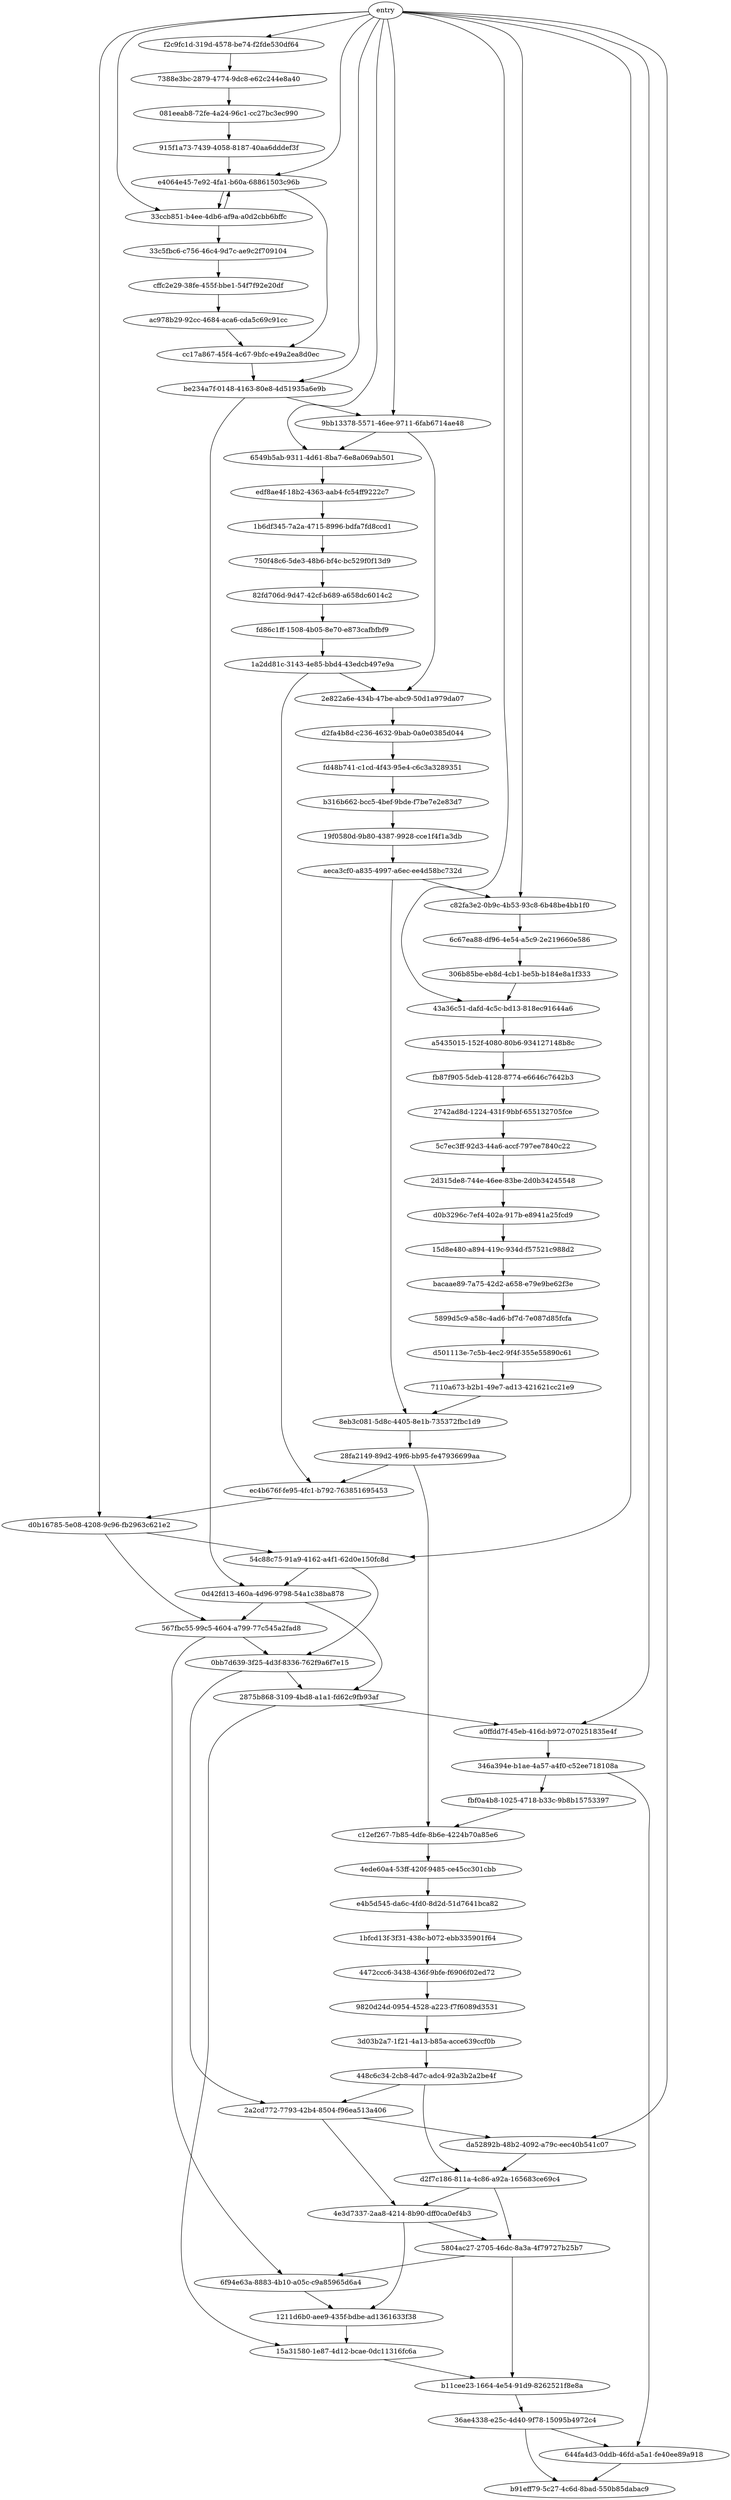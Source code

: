 strict digraph  {
entry [call="CallsNode(id=UUID('0d71bf04-ea70-4cd6-9f62-76508ac43a15'), call=IOCall(index=-1, func='entry', in_fd=None, out_fd=None, args={}, effect=<IODescFunc.NONE: 4>))"];
"f2c9fc1d-319d-4578-be74-f2fde530df64" [call="CallsNode(id=UUID('f2c9fc1d-319d-4578-be74-f2fde530df64'), call=IOCall(index=0, func='read', in_fd=IODesc(typ=<IOConstructType.UNKNOWN: 10>, fd=4, desc=None, internal=None), out_fd=None, args={'fd': '0x4', 'buf': '0x7fff30725bef', 'count': '0x1'}, effect=<IODescFunc.NONE: 4>))"];
"7388e3bc-2879-4774-9dc8-e62c244e8a40" [call="CallsNode(id=UUID('7388e3bc-2879-4774-9dc8-e62c244e8a40'), call=IOCall(index=1, func='read', in_fd=IODesc(typ=<IOConstructType.UNKNOWN: 10>, fd=4, desc=None, internal=None), out_fd=None, args={'fd': '0x4', 'buf': '0x7fff30725bef', 'count': '0x1'}, effect=<IODescFunc.NONE: 4>))"];
"081eeab8-72fe-4a24-96c1-cc27bc3ec990" [call="CallsNode(id=UUID('081eeab8-72fe-4a24-96c1-cc27bc3ec990'), call=IOCall(index=2, func='read', in_fd=IODesc(typ=<IOConstructType.UNKNOWN: 10>, fd=4, desc=None, internal=None), out_fd=None, args={'fd': '0x4', 'buf': '0x7fff30725bef', 'count': '0x1'}, effect=<IODescFunc.NONE: 4>))"];
"915f1a73-7439-4058-8187-40aa6dddef3f" [call="CallsNode(id=UUID('915f1a73-7439-4058-8187-40aa6dddef3f'), call=IOCall(index=3, func='close', in_fd=IODesc(typ=<IOConstructType.UNKNOWN: 10>, fd=4, desc=None, internal=None), out_fd=None, args={'fd': '0x4'}, effect=<IODescFunc.NONE: 4>))"];
"e4064e45-7e92-4fa1-b60a-68861503c96b" [call="CallsNode(id=UUID('e4064e45-7e92-4fa1-b60a-68861503c96b'), call=IOCall(index=6, func='open', in_fd=None, out_fd=[IODesc(typ=<IOConstructType.UNKNOWN: 10>, fd=4, desc=None, internal=None)], args={'pathname': '\"/home/seth/.ssh/known_hosts\"', 'flags': '0x441'}, effect=<IODescFunc.NONE: 4>))"];
"33ccb851-b4ee-4db6-af9a-a0d2cbb6bffc" [call="CallsNode(id=UUID('33ccb851-b4ee-4db6-af9a-a0d2cbb6bffc'), call=IOCall(index=7, func='fopen', in_fd=None, out_fd=[IODesc(typ=<IOConstructType.UNKNOWN: 10>, fd=94776659502928, desc=None, internal=None)], args={'pathname': '\"/home/seth/.ssh/known_hosts\"', 'mode': '\"a\"'}, effect=<IODescFunc.NONE: 4>))"];
"33c5fbc6-c756-46c4-9d7c-ae9c2f709104" [call="CallsNode(id=UUID('33c5fbc6-c756-46c4-9d7c-ae9c2f709104'), call=IOCall(index=8, func='fwrite', in_fd=IODesc(typ=<IOConstructType.UNKNOWN: 10>, fd=94776659502928, desc=None, internal=None), out_fd=None, args={'ptr': '0x5632e9202550', 'size': '0xa0', 'nmemb': '0x1', 'stream': '0x5632e91f6750'}, effect=<IODescFunc.NONE: 4>))"];
"cffc2e29-38fe-455f-bbe1-54f7f92e20df" [call="CallsNode(id=UUID('cffc2e29-38fe-455f-bbe1-54f7f92e20df'), call=IOCall(index=9, func='fputc', in_fd=IODesc(typ=<IOConstructType.UNKNOWN: 10>, fd=94776659502928, desc=None, internal=None), out_fd=None, args={'c': '0xa', 'stream': '0x5632e91f6750'}, effect=<IODescFunc.NONE: 4>))"];
"ac978b29-92cc-4684-aca6-cda5c69c91cc" [call="CallsNode(id=UUID('ac978b29-92cc-4684-aca6-cda5c69c91cc'), call=IOCall(index=10, func='fclose', in_fd=IODesc(typ=<IOConstructType.UNKNOWN: 10>, fd=94776659502928, desc=None, internal=None), out_fd=None, args={'stream': '0x5632e91f6750'}, effect=<IODescFunc.NONE: 4>))"];
"cc17a867-45f4-4c67-9bfc-e49a2ea8d0ec" [call="CallsNode(id=UUID('cc17a867-45f4-4c67-9bfc-e49a2ea8d0ec'), call=IOCall(index=11, func='write', in_fd=IODesc(typ=<IOConstructType.UNKNOWN: 10>, fd=4, desc=None, internal=None), out_fd=None, args={'fd': '0x4', 'buf': '0x5632e9201540', 'count': '0xde'}, effect=<IODescFunc.NONE: 4>))"];
"be234a7f-0148-4163-80e8-4d51935a6e9b" [call="CallsNode(id=UUID('be234a7f-0148-4163-80e8-4d51935a6e9b'), call=IOCall(index=12, func='write', in_fd=IODesc(typ=<IOConstructType.STDERR: 9>, fd=2, desc='standard error, inherited', internal=None), out_fd=None, args={'fd': '0x2', 'buf': '0x7fff30725e50', 'count': '0x51'}, effect=<IODescFunc.NONE: 4>))"];
"9bb13378-5571-46ee-9711-6fab6714ae48" [call="CallsNode(id=UUID('9bb13378-5571-46ee-9711-6fab6714ae48'), call=IOCall(index=13, func='write', in_fd=IODesc(typ=<IOConstructType.UNKNOWN: 10>, fd=3, desc=None, internal=None), out_fd=None, args={'fd': '0x3', 'buf': '0x5632e91ffa90', 'count': '0x10'}, effect=<IODescFunc.NONE: 4>))"];
"6549b5ab-9311-4d61-8ba7-6e8a069ab501" [call="CallsNode(id=UUID('6549b5ab-9311-4d61-8ba7-6e8a069ab501'), call=IOCall(index=15, func='socket', in_fd=None, out_fd=[IODesc(typ=<IOConstructType.UNKNOWN: 10>, fd=4, desc=None, internal=None)], args={'domain': '0x1', 'type': '0x1', 'protocol': '0x0'}, effect=<IODescFunc.NONE: 4>))"];
"edf8ae4f-18b2-4363-aab4-fc54ff9222c7" [call="CallsNode(id=UUID('edf8ae4f-18b2-4363-aab4-fc54ff9222c7'), call=IOCall(index=16, func='fcntl', in_fd=IODesc(typ=<IOConstructType.UNKNOWN: 10>, fd=4, desc=None, internal=None), out_fd=None, args={'fd': '0x4', 'cmd': '0x2', 'arg': '0x1'}, effect=<IODescFunc.NONE: 4>))"];
"1b6df345-7a2a-4715-8996-bdfa7fd8ccd1" [call="CallsNode(id=UUID('1b6df345-7a2a-4715-8996-bdfa7fd8ccd1'), call=IOCall(index=17, func='connect', in_fd=IODesc(typ=<IOConstructType.UNKNOWN: 10>, fd=4, desc=None, internal=None), out_fd=None, args={'sockfd': '0x4', 'addr': '0x7fff307279a0', 'addrlen': '0x6e'}, effect=<IODescFunc.NONE: 4>))"];
"750f48c6-5de3-48b6-bf4c-bc529f0f13d9" [call="CallsNode(id=UUID('750f48c6-5de3-48b6-bf4c-bc529f0f13d9'), call=IOCall(index=18, func='write', in_fd=IODesc(typ=<IOConstructType.UNKNOWN: 10>, fd=4, desc=None, internal=None), out_fd=None, args={'fd': '0x4', 'buf': '0x7fff30727560', 'count': '0x4'}, effect=<IODescFunc.NONE: 4>))"];
"82fd706d-9d47-42cf-b689-a658dc6014c2" [call="CallsNode(id=UUID('82fd706d-9d47-42cf-b689-a658dc6014c2'), call=IOCall(index=19, func='write', in_fd=IODesc(typ=<IOConstructType.UNKNOWN: 10>, fd=4, desc=None, internal=None), out_fd=None, args={'fd': '0x4', 'buf': '0x5632e9200c00', 'count': '0x1'}, effect=<IODescFunc.NONE: 4>))"];
"fd86c1ff-1508-4b05-8e70-e873cafbfbf9" [call="CallsNode(id=UUID('fd86c1ff-1508-4b05-8e70-e873cafbfbf9'), call=IOCall(index=20, func='read', in_fd=IODesc(typ=<IOConstructType.UNKNOWN: 10>, fd=4, desc=None, internal=None), out_fd=None, args={'fd': '0x4', 'buf': '0x7fff30727560', 'count': '0x4'}, effect=<IODescFunc.NONE: 4>))"];
"1a2dd81c-3143-4e85-bbd4-43edcb497e9a" [call="CallsNode(id=UUID('1a2dd81c-3143-4e85-bbd4-43edcb497e9a'), call=IOCall(index=21, func='read', in_fd=IODesc(typ=<IOConstructType.UNKNOWN: 10>, fd=4, desc=None, internal=None), out_fd=None, args={'fd': '0x4', 'buf': '0x7fff30727560', 'count': '0x54'}, effect=<IODescFunc.NONE: 4>))"];
"2e822a6e-434b-47be-abc9-50d1a979da07" [call="CallsNode(id=UUID('2e822a6e-434b-47be-abc9-50d1a979da07'), call=IOCall(index=22, func='write', in_fd=IODesc(typ=<IOConstructType.UNKNOWN: 10>, fd=3, desc=None, internal=None), out_fd=None, args={'fd': '0x3', 'buf': '0x5632e91ffa90', 'count': '0x2c'}, effect=<IODescFunc.NONE: 4>))"];
"d2fa4b8d-c236-4632-9bab-0a0e0385d044" [call="CallsNode(id=UUID('d2fa4b8d-c236-4632-9bab-0a0e0385d044'), call=IOCall(index=23, func='read', in_fd=IODesc(typ=<IOConstructType.UNKNOWN: 10>, fd=3, desc=None, internal=None), out_fd=None, args={'fd': '0x3', 'buf': '0x7fff30725990', 'count': '0x2000'}, effect=<IODescFunc.NONE: 4>))"];
"fd48b741-c1cd-4f43-95e4-c6c3a3289351" [call="CallsNode(id=UUID('fd48b741-c1cd-4f43-95e4-c6c3a3289351'), call=IOCall(index=24, func='write', in_fd=IODesc(typ=<IOConstructType.UNKNOWN: 10>, fd=3, desc=None, internal=None), out_fd=None, args={'fd': '0x3', 'buf': '0x5632e91ffa90', 'count': '0x44'}, effect=<IODescFunc.NONE: 4>))"];
"b316b662-bcc5-4bef-9bde-f7be7e2e83d7" [call="CallsNode(id=UUID('b316b662-bcc5-4bef-9bde-f7be7e2e83d7'), call=IOCall(index=25, func='read', in_fd=IODesc(typ=<IOConstructType.UNKNOWN: 10>, fd=3, desc=None, internal=None), out_fd=None, args={'fd': '0x3', 'buf': '0x7fff30725990', 'count': '0x2000'}, effect=<IODescFunc.NONE: 4>))"];
"19f0580d-9b80-4387-9928-cce1f4f1a3db" [call="CallsNode(id=UUID('19f0580d-9b80-4387-9928-cce1f4f1a3db'), call=IOCall(index=26, func='write', in_fd=IODesc(typ=<IOConstructType.UNKNOWN: 10>, fd=3, desc=None, internal=None), out_fd=None, args={'fd': '0x3', 'buf': '0x5632e91ffa90', 'count': '0x8c'}, effect=<IODescFunc.NONE: 4>))"];
"aeca3cf0-a835-4997-a6ec-ee4d58bc732d" [call="CallsNode(id=UUID('aeca3cf0-a835-4997-a6ec-ee4d58bc732d'), call=IOCall(index=27, func='read', in_fd=IODesc(typ=<IOConstructType.UNKNOWN: 10>, fd=3, desc=None, internal=None), out_fd=None, args={'fd': '0x3', 'buf': '0x7fff30725990', 'count': '0x2000'}, effect=<IODescFunc.NONE: 4>))"];
"c82fa3e2-0b9c-4b53-93c8-6b48be4bb1f0" [call="CallsNode(id=UUID('c82fa3e2-0b9c-4b53-93c8-6b48be4bb1f0'), call=IOCall(index=29, func='open', in_fd=None, out_fd=[IODesc(typ=<IOConstructType.UNKNOWN: 10>, fd=6, desc=None, internal=None)], args={'pathname': '\"/dev/tty\"', 'flags': '0x2'}, effect=<IODescFunc.NONE: 4>))"];
"6c67ea88-df96-4e54-a5c9-2e219660e586" [call="CallsNode(id=UUID('6c67ea88-df96-4e54-a5c9-2e219660e586'), call=IOCall(index=30, func='write', in_fd=IODesc(typ=<IOConstructType.UNKNOWN: 10>, fd=6, desc=None, internal=None), out_fd=None, args={'fd': '0x6', 'buf': '0x7fff307274b3', 'count': '0x1'}, effect=<IODescFunc.NONE: 4>))"];
"306b85be-eb8d-4cb1-be5b-b184e8a1f333" [call="CallsNode(id=UUID('306b85be-eb8d-4cb1-be5b-b184e8a1f333'), call=IOCall(index=31, func='close', in_fd=IODesc(typ=<IOConstructType.UNKNOWN: 10>, fd=6, desc=None, internal=None), out_fd=None, args={'fd': '0x6'}, effect=<IODescFunc.NONE: 4>))"];
"43a36c51-dafd-4c5c-bd13-818ec91644a6" [call="CallsNode(id=UUID('43a36c51-dafd-4c5c-bd13-818ec91644a6'), call=IOCall(index=33, func='open', in_fd=None, out_fd=[IODesc(typ=<IOConstructType.UNKNOWN: 10>, fd=6, desc=None, internal=None)], args={'pathname': '\"/dev/tty\"', 'flags': '0x2'}, effect=<IODescFunc.NONE: 4>))"];
"a5435015-152f-4080-80b6-934127148b8c" [call="CallsNode(id=UUID('a5435015-152f-4080-80b6-934127148b8c'), call=IOCall(index=34, func='write', in_fd=IODesc(typ=<IOConstructType.UNKNOWN: 10>, fd=6, desc=None, internal=None), out_fd=None, args={'fd': '0x6', 'buf': '0x5632e9201660', 'count': '0x23'}, effect=<IODescFunc.NONE: 4>))"];
"fb87f905-5deb-4128-8774-e6646c7642b3" [call="CallsNode(id=UUID('fb87f905-5deb-4128-8774-e6646c7642b3'), call=IOCall(index=35, func='read', in_fd=IODesc(typ=<IOConstructType.UNKNOWN: 10>, fd=6, desc=None, internal=None), out_fd=None, args={'fd': '0x6', 'buf': '0x7fff30726daf', 'count': '0x1'}, effect=<IODescFunc.NONE: 4>))"];
"2742ad8d-1224-431f-9bbf-655132705fce" [call="CallsNode(id=UUID('2742ad8d-1224-431f-9bbf-655132705fce'), call=IOCall(index=36, func='read', in_fd=IODesc(typ=<IOConstructType.UNKNOWN: 10>, fd=6, desc=None, internal=None), out_fd=None, args={'fd': '0x6', 'buf': '0x7fff30726daf', 'count': '0x1'}, effect=<IODescFunc.NONE: 4>))"];
"5c7ec3ff-92d3-44a6-accf-797ee7840c22" [call="CallsNode(id=UUID('5c7ec3ff-92d3-44a6-accf-797ee7840c22'), call=IOCall(index=37, func='read', in_fd=IODesc(typ=<IOConstructType.UNKNOWN: 10>, fd=6, desc=None, internal=None), out_fd=None, args={'fd': '0x6', 'buf': '0x7fff30726daf', 'count': '0x1'}, effect=<IODescFunc.NONE: 4>))"];
"2d315de8-744e-46ee-83be-2d0b34245548" [call="CallsNode(id=UUID('2d315de8-744e-46ee-83be-2d0b34245548'), call=IOCall(index=38, func='read', in_fd=IODesc(typ=<IOConstructType.UNKNOWN: 10>, fd=6, desc=None, internal=None), out_fd=None, args={'fd': '0x6', 'buf': '0x7fff30726daf', 'count': '0x1'}, effect=<IODescFunc.NONE: 4>))"];
"d0b3296c-7ef4-402a-917b-e8941a25fcd9" [call="CallsNode(id=UUID('d0b3296c-7ef4-402a-917b-e8941a25fcd9'), call=IOCall(index=39, func='read', in_fd=IODesc(typ=<IOConstructType.UNKNOWN: 10>, fd=6, desc=None, internal=None), out_fd=None, args={'fd': '0x6', 'buf': '0x7fff30726daf', 'count': '0x1'}, effect=<IODescFunc.NONE: 4>))"];
"15d8e480-a894-419c-934d-f57521c988d2" [call="CallsNode(id=UUID('15d8e480-a894-419c-934d-f57521c988d2'), call=IOCall(index=40, func='read', in_fd=IODesc(typ=<IOConstructType.UNKNOWN: 10>, fd=6, desc=None, internal=None), out_fd=None, args={'fd': '0x6', 'buf': '0x7fff30726daf', 'count': '0x1'}, effect=<IODescFunc.NONE: 4>))"];
"bacaae89-7a75-42d2-a658-e79e9be62f3e" [call="CallsNode(id=UUID('bacaae89-7a75-42d2-a658-e79e9be62f3e'), call=IOCall(index=41, func='read', in_fd=IODesc(typ=<IOConstructType.UNKNOWN: 10>, fd=6, desc=None, internal=None), out_fd=None, args={'fd': '0x6', 'buf': '0x7fff30726daf', 'count': '0x1'}, effect=<IODescFunc.NONE: 4>))"];
"5899d5c9-a58c-4ad6-bf7d-7e087d85fcfa" [call="CallsNode(id=UUID('5899d5c9-a58c-4ad6-bf7d-7e087d85fcfa'), call=IOCall(index=42, func='read', in_fd=IODesc(typ=<IOConstructType.UNKNOWN: 10>, fd=6, desc=None, internal=None), out_fd=None, args={'fd': '0x6', 'buf': '0x7fff30726daf', 'count': '0x1'}, effect=<IODescFunc.NONE: 4>))"];
"d501113e-7c5b-4ec2-9f4f-355e55890c61" [call="CallsNode(id=UUID('d501113e-7c5b-4ec2-9f4f-355e55890c61'), call=IOCall(index=43, func='write', in_fd=IODesc(typ=<IOConstructType.UNKNOWN: 10>, fd=6, desc=None, internal=None), out_fd=None, args={'fd': '0x6', 'buf': '0x5632e777a67e', 'count': '0x1'}, effect=<IODescFunc.NONE: 4>))"];
"7110a673-b2b1-49e7-ad13-421621cc21e9" [call="CallsNode(id=UUID('7110a673-b2b1-49e7-ad13-421621cc21e9'), call=IOCall(index=44, func='close', in_fd=IODesc(typ=<IOConstructType.UNKNOWN: 10>, fd=6, desc=None, internal=None), out_fd=None, args={'fd': '0x6'}, effect=<IODescFunc.NONE: 4>))"];
"8eb3c081-5d8c-4405-8e1b-735372fbc1d9" [call="CallsNode(id=UUID('8eb3c081-5d8c-4405-8e1b-735372fbc1d9'), call=IOCall(index=45, func='write', in_fd=IODesc(typ=<IOConstructType.UNKNOWN: 10>, fd=3, desc=None, internal=None), out_fd=None, args={'fd': '0x3', 'buf': '0x5632e91ffa90', 'count': '0x94'}, effect=<IODescFunc.NONE: 4>))"];
"28fa2149-89d2-49f6-bb95-fe47936699aa" [call="CallsNode(id=UUID('28fa2149-89d2-49f6-bb95-fe47936699aa'), call=IOCall(index=46, func='read', in_fd=IODesc(typ=<IOConstructType.UNKNOWN: 10>, fd=3, desc=None, internal=None), out_fd=None, args={'fd': '0x3', 'buf': '0x7fff30725990', 'count': '0x2000'}, effect=<IODescFunc.NONE: 4>))"];
"ec4b676f-fe95-4fc1-b792-763851695453" [call="CallsNode(id=UUID('ec4b676f-fe95-4fc1-b792-763851695453'), call=IOCall(index=47, func='close', in_fd=IODesc(typ=<IOConstructType.UNKNOWN: 10>, fd=4, desc=None, internal=None), out_fd=None, args={'fd': '0x4'}, effect=<IODescFunc.NONE: 4>))"];
"d0b16785-5e08-4208-9c96-fb2963c621e2" [call="CallsNode(id=UUID('d0b16785-5e08-4208-9c96-fb2963c621e2'), call=IOCall(index=49, func='dup', in_fd=IODesc(typ=<IOConstructType.STDIN: 7>, fd=0, desc='standard input, inherited', internal=None), out_fd=[IODesc(typ=<IOConstructType.UNKNOWN: 10>, fd=4, desc=None, internal=None)], args={'oldfd': '0x0'}, effect=<IODescFunc.NONE: 4>))"];
"54c88c75-91a9-4162-a4f1-62d0e150fc8d" [call="CallsNode(id=UUID('54c88c75-91a9-4162-a4f1-62d0e150fc8d'), call=IOCall(index=51, func='dup', in_fd=IODesc(typ=<IOConstructType.STDOUT: 8>, fd=1, desc='standard output, inherited', internal=None), out_fd=[IODesc(typ=<IOConstructType.UNKNOWN: 10>, fd=6, desc=None, internal=None)], args={'oldfd': '0x1'}, effect=<IODescFunc.NONE: 4>))"];
"0d42fd13-460a-4d96-9798-54a1c38ba878" [call="CallsNode(id=UUID('0d42fd13-460a-4d96-9798-54a1c38ba878'), call=IOCall(index=53, func='dup', in_fd=IODesc(typ=<IOConstructType.STDERR: 9>, fd=2, desc='standard error, inherited', internal=None), out_fd=[IODesc(typ=<IOConstructType.UNKNOWN: 10>, fd=7, desc=None, internal=None)], args={'oldfd': '0x2'}, effect=<IODescFunc.NONE: 4>))"];
"567fbc55-99c5-4604-a799-77c545a2fad8" [call="CallsNode(id=UUID('567fbc55-99c5-4604-a799-77c545a2fad8'), call=IOCall(index=54, func='fcntl', in_fd=IODesc(typ=<IOConstructType.UNKNOWN: 10>, fd=4, desc=None, internal=None), out_fd=None, args={'fd': '0x4', 'cmd': '0x2', 'arg': '0x1'}, effect=<IODescFunc.NONE: 4>))"];
"0bb7d639-3f25-4d3f-8336-762f9a6f7e15" [call="CallsNode(id=UUID('0bb7d639-3f25-4d3f-8336-762f9a6f7e15'), call=IOCall(index=55, func='fcntl', in_fd=IODesc(typ=<IOConstructType.UNKNOWN: 10>, fd=6, desc=None, internal=None), out_fd=None, args={'fd': '0x6', 'cmd': '0x2', 'arg': '0x1'}, effect=<IODescFunc.NONE: 4>))"];
"2875b868-3109-4bd8-a1a1-fd62c9fb93af" [call="CallsNode(id=UUID('2875b868-3109-4bd8-a1a1-fd62c9fb93af'), call=IOCall(index=56, func='fcntl', in_fd=IODesc(typ=<IOConstructType.UNKNOWN: 10>, fd=7, desc=None, internal=None), out_fd=None, args={'fd': '0x7', 'cmd': '0x2', 'arg': '0x1'}, effect=<IODescFunc.NONE: 4>))"];
"a0ffdd7f-45eb-416d-b972-070251835e4f" [call="CallsNode(id=UUID('a0ffdd7f-45eb-416d-b972-070251835e4f'), call=IOCall(index=58, func='open', in_fd=None, out_fd=[IODesc(typ=<IOConstructType.UNKNOWN: 10>, fd=8, desc=None, internal=None)], args={'pathname': '\"/dev/null\"', 'flags': '0x1'}, effect=<IODescFunc.NONE: 4>))"];
"346a394e-b1ae-4a57-a4f0-c52ee718108a" [call="CallsNode(id=UUID('346a394e-b1ae-4a57-a4f0-c52ee718108a'), call=IOCall(index=59, func='dup2', in_fd=IODesc(typ=<IOConstructType.UNKNOWN: 10>, fd=8, desc=None, internal=None), out_fd=[IODesc(typ=<IOConstructType.UNKNOWN: 10>, fd=1, desc=None, internal=None)], args={'oldfd': '0x8', 'newfd': '0x1'}, effect=<IODescFunc.NONE: 4>))"];
"fbf0a4b8-1025-4718-b33c-9b8b15753397" [call="CallsNode(id=UUID('fbf0a4b8-1025-4718-b33c-9b8b15753397'), call=IOCall(index=60, func='close', in_fd=IODesc(typ=<IOConstructType.UNKNOWN: 10>, fd=8, desc=None, internal=None), out_fd=None, args={'fd': '0x8'}, effect=<IODescFunc.NONE: 4>))"];
"c12ef267-7b85-4dfe-8b6e-4224b70a85e6" [call="CallsNode(id=UUID('c12ef267-7b85-4dfe-8b6e-4224b70a85e6'), call=IOCall(index=61, func='write', in_fd=IODesc(typ=<IOConstructType.UNKNOWN: 10>, fd=3, desc=None, internal=None), out_fd=None, args={'fd': '0x3', 'buf': '0x5632e91ffa90', 'count': '0x70'}, effect=<IODescFunc.NONE: 4>))"];
"4ede60a4-53ff-420f-9485-ce45cc301cbb" [call="CallsNode(id=UUID('4ede60a4-53ff-420f-9485-ce45cc301cbb'), call=IOCall(index=62, func='read', in_fd=IODesc(typ=<IOConstructType.UNKNOWN: 10>, fd=3, desc=None, internal=None), out_fd=None, args={'fd': '0x3', 'buf': '0x7fff30725aa0', 'count': '0x2000'}, effect=<IODescFunc.NONE: 4>))"];
"e4b5d545-da6c-4fd0-8d2d-51d7641bca82" [call="CallsNode(id=UUID('e4b5d545-da6c-4fd0-8d2d-51d7641bca82'), call=IOCall(index=63, func='getsockopt', in_fd=IODesc(typ=<IOConstructType.UNKNOWN: 10>, fd=3, desc=None, internal=None), out_fd=None, args={'sockfd': '0x3', 'level': '0x6', 'optname': '0x1', 'optval': '0x7fff30727990', 'optlen': '0x7fff30727994'}, effect=<IODescFunc.NONE: 4>))"];
"1bfcd13f-3f31-438c-b072-ebb335901f64" [call="CallsNode(id=UUID('1bfcd13f-3f31-438c-b072-ebb335901f64'), call=IOCall(index=64, func='setsockopt', in_fd=IODesc(typ=<IOConstructType.UNKNOWN: 10>, fd=3, desc=None, internal=None), out_fd=None, args={'sockfd': '0x3', 'level': '0x6', 'optname': '0x1', 'optval': '0x7fff30727990', 'optlen': '0x4'}, effect=<IODescFunc.NONE: 4>))"];
"4472ccc6-3438-436f-9bfe-f6906f02ed72" [call="CallsNode(id=UUID('4472ccc6-3438-436f-9bfe-f6906f02ed72'), call=IOCall(index=65, func='setsockopt', in_fd=IODesc(typ=<IOConstructType.UNKNOWN: 10>, fd=3, desc=None, internal=None), out_fd=None, args={'sockfd': '0x3', 'level': '0x0', 'optname': '0x1', 'optval': '0x7fff307279dc', 'optlen': '0x4'}, effect=<IODescFunc.NONE: 4>))"];
"9820d24d-0954-4528-a223-f7f6089d3531" [call="CallsNode(id=UUID('9820d24d-0954-4528-a223-f7f6089d3531'), call=IOCall(index=66, func='write', in_fd=IODesc(typ=<IOConstructType.UNKNOWN: 10>, fd=3, desc=None, internal=None), out_fd=None, args={'fd': '0x3', 'buf': '0x5632e91ffa90', 'count': '0x324'}, effect=<IODescFunc.NONE: 4>))"];
"3d03b2a7-1f21-4a13-b85a-acce639ccf0b" [call="CallsNode(id=UUID('3d03b2a7-1f21-4a13-b85a-acce639ccf0b'), call=IOCall(index=67, func='read', in_fd=IODesc(typ=<IOConstructType.UNKNOWN: 10>, fd=3, desc=None, internal=None), out_fd=None, args={'fd': '0x3', 'buf': '0x7fff30725aa0', 'count': '0x2000'}, effect=<IODescFunc.NONE: 4>))"];
"448c6c34-2cb8-4d7c-adc4-92a3b2a2be4f" [call="CallsNode(id=UUID('448c6c34-2cb8-4d7c-adc4-92a3b2a2be4f'), call=IOCall(index=68, func='read', in_fd=IODesc(typ=<IOConstructType.UNKNOWN: 10>, fd=3, desc=None, internal=None), out_fd=None, args={'fd': '0x3', 'buf': '0x7fff30725aa0', 'count': '0x2000'}, effect=<IODescFunc.NONE: 4>))"];
"2a2cd772-7793-42b4-8504-f96ea513a406" [call="CallsNode(id=UUID('2a2cd772-7793-42b4-8504-f96ea513a406'), call=IOCall(index=69, func='write', in_fd=IODesc(typ=<IOConstructType.UNKNOWN: 10>, fd=6, desc=None, internal=None), out_fd=None, args={'fd': '0x6', 'buf': '0x5632e92001b0', 'count': '0x7e'}, effect=<IODescFunc.NONE: 4>))"];
"da52892b-48b2-4092-a79c-eec40b541c07" [call="CallsNode(id=UUID('da52892b-48b2-4092-a79c-eec40b541c07'), call=IOCall(index=70, func='madvise', in_fd=None, out_fd=None, args={'addr': '0x7fdbc67fd000', 'length': '0x7fb000', 'advice': '0x4'}, effect=<IODescFunc.NONE: 4>))"];
"d2f7c186-811a-4c86-a92a-165683ce69c4" [call="CallsNode(id=UUID('d2f7c186-811a-4c86-a92a-165683ce69c4'), call=IOCall(index=71, func='read', in_fd=IODesc(typ=<IOConstructType.UNKNOWN: 10>, fd=3, desc=None, internal=None), out_fd=None, args={'fd': '0x3', 'buf': '0x7fff30725aa0', 'count': '0x2000'}, effect=<IODescFunc.NONE: 4>))"];
"4e3d7337-2aa8-4214-8b90-dff0ca0ef4b3" [call="CallsNode(id=UUID('4e3d7337-2aa8-4214-8b90-dff0ca0ef4b3'), call=IOCall(index=72, func='write', in_fd=IODesc(typ=<IOConstructType.UNKNOWN: 10>, fd=6, desc=None, internal=None), out_fd=None, args={'fd': '0x6', 'buf': '0x5632e92001b0', 'count': '0x7e'}, effect=<IODescFunc.NONE: 4>))"];
"5804ac27-2705-46dc-8a3a-4f79727b25b7" [call="CallsNode(id=UUID('5804ac27-2705-46dc-8a3a-4f79727b25b7'), call=IOCall(index=73, func='read', in_fd=IODesc(typ=<IOConstructType.UNKNOWN: 10>, fd=3, desc=None, internal=None), out_fd=None, args={'fd': '0x3', 'buf': '0x7fff30725aa0', 'count': '0x2000'}, effect=<IODescFunc.NONE: 4>))"];
"6f94e63a-8883-4b10-a05c-c9a85965d6a4" [call="CallsNode(id=UUID('6f94e63a-8883-4b10-a05c-c9a85965d6a4'), call=IOCall(index=74, func='close', in_fd=IODesc(typ=<IOConstructType.UNKNOWN: 10>, fd=4, desc=None, internal=None), out_fd=None, args={'fd': '0x4'}, effect=<IODescFunc.NONE: 4>))"];
"1211d6b0-aee9-435f-bdbe-ad1361633f38" [call="CallsNode(id=UUID('1211d6b0-aee9-435f-bdbe-ad1361633f38'), call=IOCall(index=75, func='close', in_fd=IODesc(typ=<IOConstructType.UNKNOWN: 10>, fd=6, desc=None, internal=None), out_fd=None, args={'fd': '0x6'}, effect=<IODescFunc.NONE: 4>))"];
"15a31580-1e87-4d12-bcae-0dc11316fc6a" [call="CallsNode(id=UUID('15a31580-1e87-4d12-bcae-0dc11316fc6a'), call=IOCall(index=76, func='close', in_fd=IODesc(typ=<IOConstructType.UNKNOWN: 10>, fd=7, desc=None, internal=None), out_fd=None, args={'fd': '0x7'}, effect=<IODescFunc.NONE: 4>))"];
"b11cee23-1664-4e54-91d9-8262521f8e8a" [call="CallsNode(id=UUID('b11cee23-1664-4e54-91d9-8262521f8e8a'), call=IOCall(index=77, func='write', in_fd=IODesc(typ=<IOConstructType.UNKNOWN: 10>, fd=3, desc=None, internal=None), out_fd=None, args={'fd': '0x3', 'buf': '0x5632e91ffa90', 'count': '0x24'}, effect=<IODescFunc.NONE: 4>))"];
"36ae4338-e25c-4d40-9f78-15095b4972c4" [call="CallsNode(id=UUID('36ae4338-e25c-4d40-9f78-15095b4972c4'), call=IOCall(index=78, func='write', in_fd=IODesc(typ=<IOConstructType.UNKNOWN: 10>, fd=3, desc=None, internal=None), out_fd=None, args={'fd': '0x3', 'buf': '0x5632e91ffa90', 'count': '0x3c'}, effect=<IODescFunc.NONE: 4>))"];
"644fa4d3-0ddb-46fd-a5a1-fe40ee89a918" [call="CallsNode(id=UUID('644fa4d3-0ddb-46fd-a5a1-fe40ee89a918'), call=IOCall(index=79, func='fcntl', in_fd=IODesc(typ=<IOConstructType.UNKNOWN: 10>, fd=1, desc=None, internal=None), out_fd=None, args={'fd': '0x1', 'cmd': '0x3', 'arg': '0x0'}, effect=<IODescFunc.NONE: 4>))"];
"b91eff79-5c27-4c6d-8bad-550b85dabac9" [call="CallsNode(id=UUID('b91eff79-5c27-4c6d-8bad-550b85dabac9'), call=IOCall(index=80, func='close', in_fd=IODesc(typ=<IOConstructType.UNKNOWN: 10>, fd=3, desc=None, internal=None), out_fd=None, args={'fd': '0x3'}, effect=<IODescFunc.NONE: 4>))"];
entry -> "f2c9fc1d-319d-4578-be74-f2fde530df64"  [type="EdgeType.FOLLOW"];
entry -> "e4064e45-7e92-4fa1-b60a-68861503c96b"  [type="EdgeType.FOLLOW"];
entry -> "33ccb851-b4ee-4db6-af9a-a0d2cbb6bffc"  [type="EdgeType.FOLLOW"];
entry -> "be234a7f-0148-4163-80e8-4d51935a6e9b"  [type="EdgeType.FOLLOW"];
entry -> "9bb13378-5571-46ee-9711-6fab6714ae48"  [type="EdgeType.FOLLOW"];
entry -> "6549b5ab-9311-4d61-8ba7-6e8a069ab501"  [type="EdgeType.FOLLOW"];
entry -> "c82fa3e2-0b9c-4b53-93c8-6b48be4bb1f0"  [type="EdgeType.FOLLOW"];
entry -> "43a36c51-dafd-4c5c-bd13-818ec91644a6"  [type="EdgeType.FOLLOW"];
entry -> "d0b16785-5e08-4208-9c96-fb2963c621e2"  [type="EdgeType.FOLLOW"];
entry -> "54c88c75-91a9-4162-a4f1-62d0e150fc8d"  [type="EdgeType.FOLLOW"];
entry -> "a0ffdd7f-45eb-416d-b972-070251835e4f"  [type="EdgeType.FOLLOW"];
entry -> "da52892b-48b2-4092-a79c-eec40b541c07"  [type="EdgeType.FOLLOW"];
"f2c9fc1d-319d-4578-be74-f2fde530df64" -> "7388e3bc-2879-4774-9dc8-e62c244e8a40"  [type="EdgeType.FOLLOW"];
"7388e3bc-2879-4774-9dc8-e62c244e8a40" -> "081eeab8-72fe-4a24-96c1-cc27bc3ec990"  [type="EdgeType.FOLLOW"];
"081eeab8-72fe-4a24-96c1-cc27bc3ec990" -> "915f1a73-7439-4058-8187-40aa6dddef3f"  [type="EdgeType.FOLLOW"];
"915f1a73-7439-4058-8187-40aa6dddef3f" -> "e4064e45-7e92-4fa1-b60a-68861503c96b"  [type="EdgeType.TIME"];
"e4064e45-7e92-4fa1-b60a-68861503c96b" -> "33ccb851-b4ee-4db6-af9a-a0d2cbb6bffc"  [type="EdgeType.TIME"];
"e4064e45-7e92-4fa1-b60a-68861503c96b" -> "cc17a867-45f4-4c67-9bfc-e49a2ea8d0ec"  [type="EdgeType.FOLLOW"];
"33ccb851-b4ee-4db6-af9a-a0d2cbb6bffc" -> "33c5fbc6-c756-46c4-9d7c-ae9c2f709104"  [type="EdgeType.FOLLOW"];
"33ccb851-b4ee-4db6-af9a-a0d2cbb6bffc" -> "e4064e45-7e92-4fa1-b60a-68861503c96b"  [type="EdgeType.NEST"];
"33c5fbc6-c756-46c4-9d7c-ae9c2f709104" -> "cffc2e29-38fe-455f-bbe1-54f7f92e20df"  [type="EdgeType.FOLLOW"];
"cffc2e29-38fe-455f-bbe1-54f7f92e20df" -> "ac978b29-92cc-4684-aca6-cda5c69c91cc"  [type="EdgeType.FOLLOW"];
"ac978b29-92cc-4684-aca6-cda5c69c91cc" -> "cc17a867-45f4-4c67-9bfc-e49a2ea8d0ec"  [type="EdgeType.NEST"];
"cc17a867-45f4-4c67-9bfc-e49a2ea8d0ec" -> "be234a7f-0148-4163-80e8-4d51935a6e9b"  [type="EdgeType.TIME"];
"be234a7f-0148-4163-80e8-4d51935a6e9b" -> "9bb13378-5571-46ee-9711-6fab6714ae48"  [type="EdgeType.TIME"];
"be234a7f-0148-4163-80e8-4d51935a6e9b" -> "0d42fd13-460a-4d96-9798-54a1c38ba878"  [type="EdgeType.FOLLOW"];
"9bb13378-5571-46ee-9711-6fab6714ae48" -> "6549b5ab-9311-4d61-8ba7-6e8a069ab501"  [type="EdgeType.TIME"];
"9bb13378-5571-46ee-9711-6fab6714ae48" -> "2e822a6e-434b-47be-abc9-50d1a979da07"  [type="EdgeType.FOLLOW"];
"6549b5ab-9311-4d61-8ba7-6e8a069ab501" -> "edf8ae4f-18b2-4363-aab4-fc54ff9222c7"  [type="EdgeType.FOLLOW"];
"edf8ae4f-18b2-4363-aab4-fc54ff9222c7" -> "1b6df345-7a2a-4715-8996-bdfa7fd8ccd1"  [type="EdgeType.FOLLOW"];
"1b6df345-7a2a-4715-8996-bdfa7fd8ccd1" -> "750f48c6-5de3-48b6-bf4c-bc529f0f13d9"  [type="EdgeType.FOLLOW"];
"750f48c6-5de3-48b6-bf4c-bc529f0f13d9" -> "82fd706d-9d47-42cf-b689-a658dc6014c2"  [type="EdgeType.FOLLOW"];
"82fd706d-9d47-42cf-b689-a658dc6014c2" -> "fd86c1ff-1508-4b05-8e70-e873cafbfbf9"  [type="EdgeType.FOLLOW"];
"fd86c1ff-1508-4b05-8e70-e873cafbfbf9" -> "1a2dd81c-3143-4e85-bbd4-43edcb497e9a"  [type="EdgeType.FOLLOW"];
"1a2dd81c-3143-4e85-bbd4-43edcb497e9a" -> "2e822a6e-434b-47be-abc9-50d1a979da07"  [type="EdgeType.TIME"];
"1a2dd81c-3143-4e85-bbd4-43edcb497e9a" -> "ec4b676f-fe95-4fc1-b792-763851695453"  [type="EdgeType.FOLLOW"];
"2e822a6e-434b-47be-abc9-50d1a979da07" -> "d2fa4b8d-c236-4632-9bab-0a0e0385d044"  [type="EdgeType.FOLLOW"];
"d2fa4b8d-c236-4632-9bab-0a0e0385d044" -> "fd48b741-c1cd-4f43-95e4-c6c3a3289351"  [type="EdgeType.FOLLOW"];
"fd48b741-c1cd-4f43-95e4-c6c3a3289351" -> "b316b662-bcc5-4bef-9bde-f7be7e2e83d7"  [type="EdgeType.FOLLOW"];
"b316b662-bcc5-4bef-9bde-f7be7e2e83d7" -> "19f0580d-9b80-4387-9928-cce1f4f1a3db"  [type="EdgeType.FOLLOW"];
"19f0580d-9b80-4387-9928-cce1f4f1a3db" -> "aeca3cf0-a835-4997-a6ec-ee4d58bc732d"  [type="EdgeType.FOLLOW"];
"aeca3cf0-a835-4997-a6ec-ee4d58bc732d" -> "c82fa3e2-0b9c-4b53-93c8-6b48be4bb1f0"  [type="EdgeType.TIME"];
"aeca3cf0-a835-4997-a6ec-ee4d58bc732d" -> "8eb3c081-5d8c-4405-8e1b-735372fbc1d9"  [type="EdgeType.FOLLOW"];
"c82fa3e2-0b9c-4b53-93c8-6b48be4bb1f0" -> "6c67ea88-df96-4e54-a5c9-2e219660e586"  [type="EdgeType.FOLLOW"];
"6c67ea88-df96-4e54-a5c9-2e219660e586" -> "306b85be-eb8d-4cb1-be5b-b184e8a1f333"  [type="EdgeType.FOLLOW"];
"306b85be-eb8d-4cb1-be5b-b184e8a1f333" -> "43a36c51-dafd-4c5c-bd13-818ec91644a6"  [type="EdgeType.TIME"];
"43a36c51-dafd-4c5c-bd13-818ec91644a6" -> "a5435015-152f-4080-80b6-934127148b8c"  [type="EdgeType.FOLLOW"];
"a5435015-152f-4080-80b6-934127148b8c" -> "fb87f905-5deb-4128-8774-e6646c7642b3"  [type="EdgeType.FOLLOW"];
"fb87f905-5deb-4128-8774-e6646c7642b3" -> "2742ad8d-1224-431f-9bbf-655132705fce"  [type="EdgeType.FOLLOW"];
"2742ad8d-1224-431f-9bbf-655132705fce" -> "5c7ec3ff-92d3-44a6-accf-797ee7840c22"  [type="EdgeType.FOLLOW"];
"5c7ec3ff-92d3-44a6-accf-797ee7840c22" -> "2d315de8-744e-46ee-83be-2d0b34245548"  [type="EdgeType.FOLLOW"];
"2d315de8-744e-46ee-83be-2d0b34245548" -> "d0b3296c-7ef4-402a-917b-e8941a25fcd9"  [type="EdgeType.FOLLOW"];
"d0b3296c-7ef4-402a-917b-e8941a25fcd9" -> "15d8e480-a894-419c-934d-f57521c988d2"  [type="EdgeType.FOLLOW"];
"15d8e480-a894-419c-934d-f57521c988d2" -> "bacaae89-7a75-42d2-a658-e79e9be62f3e"  [type="EdgeType.FOLLOW"];
"bacaae89-7a75-42d2-a658-e79e9be62f3e" -> "5899d5c9-a58c-4ad6-bf7d-7e087d85fcfa"  [type="EdgeType.FOLLOW"];
"5899d5c9-a58c-4ad6-bf7d-7e087d85fcfa" -> "d501113e-7c5b-4ec2-9f4f-355e55890c61"  [type="EdgeType.FOLLOW"];
"d501113e-7c5b-4ec2-9f4f-355e55890c61" -> "7110a673-b2b1-49e7-ad13-421621cc21e9"  [type="EdgeType.FOLLOW"];
"7110a673-b2b1-49e7-ad13-421621cc21e9" -> "8eb3c081-5d8c-4405-8e1b-735372fbc1d9"  [type="EdgeType.TIME"];
"8eb3c081-5d8c-4405-8e1b-735372fbc1d9" -> "28fa2149-89d2-49f6-bb95-fe47936699aa"  [type="EdgeType.FOLLOW"];
"28fa2149-89d2-49f6-bb95-fe47936699aa" -> "ec4b676f-fe95-4fc1-b792-763851695453"  [type="EdgeType.TIME"];
"28fa2149-89d2-49f6-bb95-fe47936699aa" -> "c12ef267-7b85-4dfe-8b6e-4224b70a85e6"  [type="EdgeType.FOLLOW"];
"ec4b676f-fe95-4fc1-b792-763851695453" -> "d0b16785-5e08-4208-9c96-fb2963c621e2"  [type="EdgeType.TIME"];
"d0b16785-5e08-4208-9c96-fb2963c621e2" -> "54c88c75-91a9-4162-a4f1-62d0e150fc8d"  [type="EdgeType.TIME"];
"d0b16785-5e08-4208-9c96-fb2963c621e2" -> "567fbc55-99c5-4604-a799-77c545a2fad8"  [type="EdgeType.FOLLOW"];
"54c88c75-91a9-4162-a4f1-62d0e150fc8d" -> "0d42fd13-460a-4d96-9798-54a1c38ba878"  [type="EdgeType.TIME"];
"54c88c75-91a9-4162-a4f1-62d0e150fc8d" -> "0bb7d639-3f25-4d3f-8336-762f9a6f7e15"  [type="EdgeType.FOLLOW"];
"0d42fd13-460a-4d96-9798-54a1c38ba878" -> "567fbc55-99c5-4604-a799-77c545a2fad8"  [type="EdgeType.TIME"];
"0d42fd13-460a-4d96-9798-54a1c38ba878" -> "2875b868-3109-4bd8-a1a1-fd62c9fb93af"  [type="EdgeType.FOLLOW"];
"567fbc55-99c5-4604-a799-77c545a2fad8" -> "0bb7d639-3f25-4d3f-8336-762f9a6f7e15"  [type="EdgeType.TIME"];
"567fbc55-99c5-4604-a799-77c545a2fad8" -> "6f94e63a-8883-4b10-a05c-c9a85965d6a4"  [type="EdgeType.FOLLOW"];
"0bb7d639-3f25-4d3f-8336-762f9a6f7e15" -> "2875b868-3109-4bd8-a1a1-fd62c9fb93af"  [type="EdgeType.TIME"];
"0bb7d639-3f25-4d3f-8336-762f9a6f7e15" -> "2a2cd772-7793-42b4-8504-f96ea513a406"  [type="EdgeType.FOLLOW"];
"2875b868-3109-4bd8-a1a1-fd62c9fb93af" -> "a0ffdd7f-45eb-416d-b972-070251835e4f"  [type="EdgeType.TIME"];
"2875b868-3109-4bd8-a1a1-fd62c9fb93af" -> "15a31580-1e87-4d12-bcae-0dc11316fc6a"  [type="EdgeType.FOLLOW"];
"a0ffdd7f-45eb-416d-b972-070251835e4f" -> "346a394e-b1ae-4a57-a4f0-c52ee718108a"  [type="EdgeType.FOLLOW"];
"346a394e-b1ae-4a57-a4f0-c52ee718108a" -> "fbf0a4b8-1025-4718-b33c-9b8b15753397"  [type="EdgeType.FOLLOW"];
"346a394e-b1ae-4a57-a4f0-c52ee718108a" -> "644fa4d3-0ddb-46fd-a5a1-fe40ee89a918"  [type="EdgeType.FOLLOW"];
"fbf0a4b8-1025-4718-b33c-9b8b15753397" -> "c12ef267-7b85-4dfe-8b6e-4224b70a85e6"  [type="EdgeType.TIME"];
"c12ef267-7b85-4dfe-8b6e-4224b70a85e6" -> "4ede60a4-53ff-420f-9485-ce45cc301cbb"  [type="EdgeType.FOLLOW"];
"4ede60a4-53ff-420f-9485-ce45cc301cbb" -> "e4b5d545-da6c-4fd0-8d2d-51d7641bca82"  [type="EdgeType.FOLLOW"];
"e4b5d545-da6c-4fd0-8d2d-51d7641bca82" -> "1bfcd13f-3f31-438c-b072-ebb335901f64"  [type="EdgeType.FOLLOW"];
"1bfcd13f-3f31-438c-b072-ebb335901f64" -> "4472ccc6-3438-436f-9bfe-f6906f02ed72"  [type="EdgeType.FOLLOW"];
"4472ccc6-3438-436f-9bfe-f6906f02ed72" -> "9820d24d-0954-4528-a223-f7f6089d3531"  [type="EdgeType.FOLLOW"];
"9820d24d-0954-4528-a223-f7f6089d3531" -> "3d03b2a7-1f21-4a13-b85a-acce639ccf0b"  [type="EdgeType.FOLLOW"];
"3d03b2a7-1f21-4a13-b85a-acce639ccf0b" -> "448c6c34-2cb8-4d7c-adc4-92a3b2a2be4f"  [type="EdgeType.FOLLOW"];
"448c6c34-2cb8-4d7c-adc4-92a3b2a2be4f" -> "2a2cd772-7793-42b4-8504-f96ea513a406"  [type="EdgeType.TIME"];
"448c6c34-2cb8-4d7c-adc4-92a3b2a2be4f" -> "d2f7c186-811a-4c86-a92a-165683ce69c4"  [type="EdgeType.FOLLOW"];
"2a2cd772-7793-42b4-8504-f96ea513a406" -> "da52892b-48b2-4092-a79c-eec40b541c07"  [type="EdgeType.TIME"];
"2a2cd772-7793-42b4-8504-f96ea513a406" -> "4e3d7337-2aa8-4214-8b90-dff0ca0ef4b3"  [type="EdgeType.FOLLOW"];
"da52892b-48b2-4092-a79c-eec40b541c07" -> "d2f7c186-811a-4c86-a92a-165683ce69c4"  [type="EdgeType.TIME"];
"d2f7c186-811a-4c86-a92a-165683ce69c4" -> "4e3d7337-2aa8-4214-8b90-dff0ca0ef4b3"  [type="EdgeType.TIME"];
"d2f7c186-811a-4c86-a92a-165683ce69c4" -> "5804ac27-2705-46dc-8a3a-4f79727b25b7"  [type="EdgeType.FOLLOW"];
"4e3d7337-2aa8-4214-8b90-dff0ca0ef4b3" -> "5804ac27-2705-46dc-8a3a-4f79727b25b7"  [type="EdgeType.TIME"];
"4e3d7337-2aa8-4214-8b90-dff0ca0ef4b3" -> "1211d6b0-aee9-435f-bdbe-ad1361633f38"  [type="EdgeType.FOLLOW"];
"5804ac27-2705-46dc-8a3a-4f79727b25b7" -> "6f94e63a-8883-4b10-a05c-c9a85965d6a4"  [type="EdgeType.TIME"];
"5804ac27-2705-46dc-8a3a-4f79727b25b7" -> "b11cee23-1664-4e54-91d9-8262521f8e8a"  [type="EdgeType.FOLLOW"];
"6f94e63a-8883-4b10-a05c-c9a85965d6a4" -> "1211d6b0-aee9-435f-bdbe-ad1361633f38"  [type="EdgeType.TIME"];
"1211d6b0-aee9-435f-bdbe-ad1361633f38" -> "15a31580-1e87-4d12-bcae-0dc11316fc6a"  [type="EdgeType.TIME"];
"15a31580-1e87-4d12-bcae-0dc11316fc6a" -> "b11cee23-1664-4e54-91d9-8262521f8e8a"  [type="EdgeType.TIME"];
"b11cee23-1664-4e54-91d9-8262521f8e8a" -> "36ae4338-e25c-4d40-9f78-15095b4972c4"  [type="EdgeType.FOLLOW"];
"36ae4338-e25c-4d40-9f78-15095b4972c4" -> "644fa4d3-0ddb-46fd-a5a1-fe40ee89a918"  [type="EdgeType.TIME"];
"36ae4338-e25c-4d40-9f78-15095b4972c4" -> "b91eff79-5c27-4c6d-8bad-550b85dabac9"  [type="EdgeType.FOLLOW"];
"644fa4d3-0ddb-46fd-a5a1-fe40ee89a918" -> "b91eff79-5c27-4c6d-8bad-550b85dabac9"  [type="EdgeType.TIME"];
}
